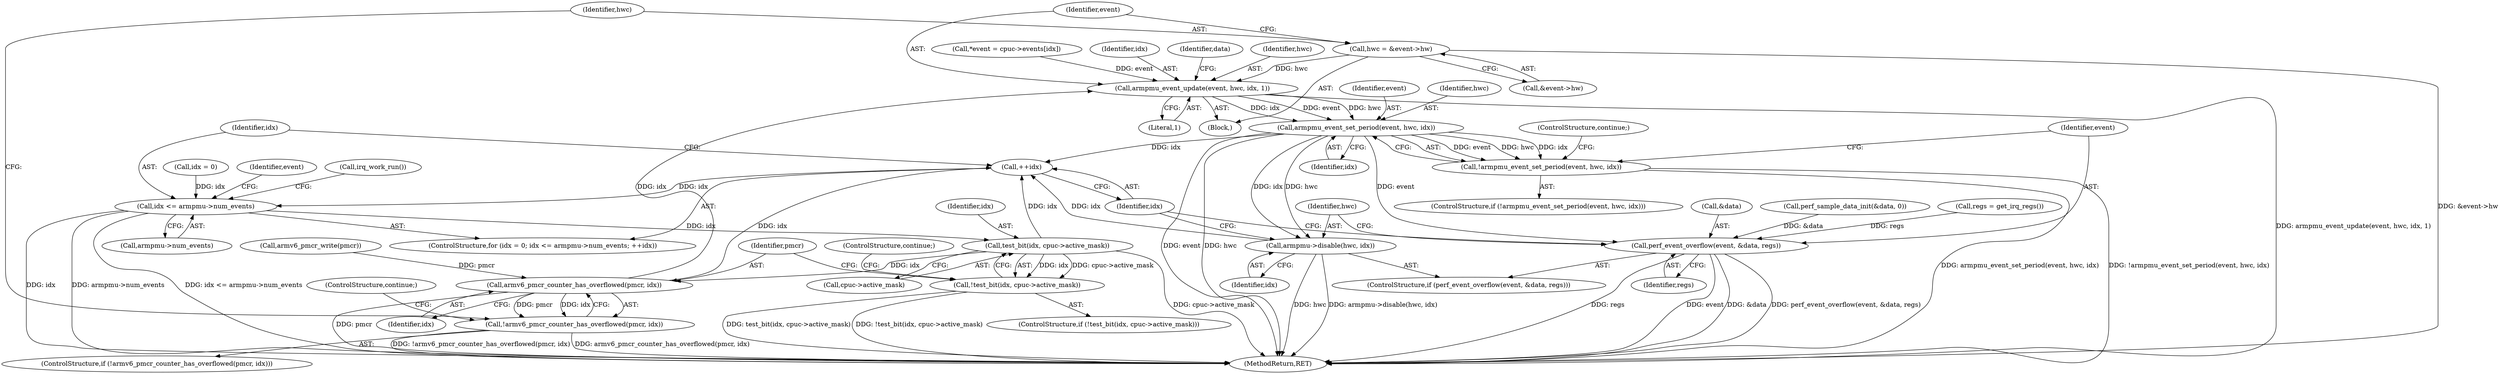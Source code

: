 digraph "0_linux_a8b0ca17b80e92faab46ee7179ba9e99ccb61233_0@pointer" {
"1000170" [label="(Call,hwc = &event->hw)"];
"1000176" [label="(Call,armpmu_event_update(event, hwc, idx, 1))"];
"1000192" [label="(Call,armpmu_event_set_period(event, hwc, idx))"];
"1000144" [label="(Call,++idx)"];
"1000139" [label="(Call,idx <= armpmu->num_events)"];
"1000158" [label="(Call,test_bit(idx, cpuc->active_mask))"];
"1000157" [label="(Call,!test_bit(idx, cpuc->active_mask))"];
"1000166" [label="(Call,armv6_pmcr_counter_has_overflowed(pmcr, idx))"];
"1000165" [label="(Call,!armv6_pmcr_counter_has_overflowed(pmcr, idx))"];
"1000191" [label="(Call,!armpmu_event_set_period(event, hwc, idx))"];
"1000198" [label="(Call,perf_event_overflow(event, &data, regs))"];
"1000203" [label="(Call,armpmu->disable(hwc, idx))"];
"1000140" [label="(Identifier,idx)"];
"1000177" [label="(Identifier,event)"];
"1000148" [label="(Call,*event = cpuc->events[idx])"];
"1000172" [label="(Call,&event->hw)"];
"1000159" [label="(Identifier,idx)"];
"1000167" [label="(Identifier,pmcr)"];
"1000170" [label="(Call,hwc = &event->hw)"];
"1000203" [label="(Call,armpmu->disable(hwc, idx))"];
"1000136" [label="(Call,idx = 0)"];
"1000190" [label="(ControlStructure,if (!armpmu_event_set_period(event, hwc, idx)))"];
"1000139" [label="(Call,idx <= armpmu->num_events)"];
"1000192" [label="(Call,armpmu_event_set_period(event, hwc, idx))"];
"1000179" [label="(Identifier,idx)"];
"1000145" [label="(Identifier,idx)"];
"1000171" [label="(Identifier,hwc)"];
"1000169" [label="(ControlStructure,continue;)"];
"1000193" [label="(Identifier,event)"];
"1000202" [label="(Identifier,regs)"];
"1000121" [label="(Call,regs = get_irq_regs())"];
"1000183" [label="(Identifier,data)"];
"1000144" [label="(Call,++idx)"];
"1000204" [label="(Identifier,hwc)"];
"1000168" [label="(Identifier,idx)"];
"1000146" [label="(Block,)"];
"1000135" [label="(ControlStructure,for (idx = 0; idx <= armpmu->num_events; ++idx))"];
"1000124" [label="(Call,armv6_pmcr_write(pmcr))"];
"1000156" [label="(ControlStructure,if (!test_bit(idx, cpuc->active_mask)))"];
"1000176" [label="(Call,armpmu_event_update(event, hwc, idx, 1))"];
"1000149" [label="(Identifier,event)"];
"1000197" [label="(ControlStructure,if (perf_event_overflow(event, &data, regs)))"];
"1000163" [label="(ControlStructure,continue;)"];
"1000164" [label="(ControlStructure,if (!armv6_pmcr_counter_has_overflowed(pmcr, idx)))"];
"1000196" [label="(ControlStructure,continue;)"];
"1000160" [label="(Call,cpuc->active_mask)"];
"1000199" [label="(Identifier,event)"];
"1000158" [label="(Call,test_bit(idx, cpuc->active_mask))"];
"1000165" [label="(Call,!armv6_pmcr_counter_has_overflowed(pmcr, idx))"];
"1000166" [label="(Call,armv6_pmcr_counter_has_overflowed(pmcr, idx))"];
"1000191" [label="(Call,!armpmu_event_set_period(event, hwc, idx))"];
"1000200" [label="(Call,&data)"];
"1000209" [label="(MethodReturn,RET)"];
"1000178" [label="(Identifier,hwc)"];
"1000157" [label="(Call,!test_bit(idx, cpuc->active_mask))"];
"1000195" [label="(Identifier,idx)"];
"1000206" [label="(Call,irq_work_run())"];
"1000205" [label="(Identifier,idx)"];
"1000141" [label="(Call,armpmu->num_events)"];
"1000180" [label="(Literal,1)"];
"1000194" [label="(Identifier,hwc)"];
"1000198" [label="(Call,perf_event_overflow(event, &data, regs))"];
"1000126" [label="(Call,perf_sample_data_init(&data, 0))"];
"1000170" -> "1000146"  [label="AST: "];
"1000170" -> "1000172"  [label="CFG: "];
"1000171" -> "1000170"  [label="AST: "];
"1000172" -> "1000170"  [label="AST: "];
"1000177" -> "1000170"  [label="CFG: "];
"1000170" -> "1000209"  [label="DDG: &event->hw"];
"1000170" -> "1000176"  [label="DDG: hwc"];
"1000176" -> "1000146"  [label="AST: "];
"1000176" -> "1000180"  [label="CFG: "];
"1000177" -> "1000176"  [label="AST: "];
"1000178" -> "1000176"  [label="AST: "];
"1000179" -> "1000176"  [label="AST: "];
"1000180" -> "1000176"  [label="AST: "];
"1000183" -> "1000176"  [label="CFG: "];
"1000176" -> "1000209"  [label="DDG: armpmu_event_update(event, hwc, idx, 1)"];
"1000148" -> "1000176"  [label="DDG: event"];
"1000166" -> "1000176"  [label="DDG: idx"];
"1000176" -> "1000192"  [label="DDG: event"];
"1000176" -> "1000192"  [label="DDG: hwc"];
"1000176" -> "1000192"  [label="DDG: idx"];
"1000192" -> "1000191"  [label="AST: "];
"1000192" -> "1000195"  [label="CFG: "];
"1000193" -> "1000192"  [label="AST: "];
"1000194" -> "1000192"  [label="AST: "];
"1000195" -> "1000192"  [label="AST: "];
"1000191" -> "1000192"  [label="CFG: "];
"1000192" -> "1000209"  [label="DDG: hwc"];
"1000192" -> "1000209"  [label="DDG: event"];
"1000192" -> "1000144"  [label="DDG: idx"];
"1000192" -> "1000191"  [label="DDG: event"];
"1000192" -> "1000191"  [label="DDG: hwc"];
"1000192" -> "1000191"  [label="DDG: idx"];
"1000192" -> "1000198"  [label="DDG: event"];
"1000192" -> "1000203"  [label="DDG: hwc"];
"1000192" -> "1000203"  [label="DDG: idx"];
"1000144" -> "1000135"  [label="AST: "];
"1000144" -> "1000145"  [label="CFG: "];
"1000145" -> "1000144"  [label="AST: "];
"1000140" -> "1000144"  [label="CFG: "];
"1000144" -> "1000139"  [label="DDG: idx"];
"1000158" -> "1000144"  [label="DDG: idx"];
"1000166" -> "1000144"  [label="DDG: idx"];
"1000203" -> "1000144"  [label="DDG: idx"];
"1000139" -> "1000135"  [label="AST: "];
"1000139" -> "1000141"  [label="CFG: "];
"1000140" -> "1000139"  [label="AST: "];
"1000141" -> "1000139"  [label="AST: "];
"1000149" -> "1000139"  [label="CFG: "];
"1000206" -> "1000139"  [label="CFG: "];
"1000139" -> "1000209"  [label="DDG: armpmu->num_events"];
"1000139" -> "1000209"  [label="DDG: idx <= armpmu->num_events"];
"1000139" -> "1000209"  [label="DDG: idx"];
"1000136" -> "1000139"  [label="DDG: idx"];
"1000139" -> "1000158"  [label="DDG: idx"];
"1000158" -> "1000157"  [label="AST: "];
"1000158" -> "1000160"  [label="CFG: "];
"1000159" -> "1000158"  [label="AST: "];
"1000160" -> "1000158"  [label="AST: "];
"1000157" -> "1000158"  [label="CFG: "];
"1000158" -> "1000209"  [label="DDG: cpuc->active_mask"];
"1000158" -> "1000157"  [label="DDG: idx"];
"1000158" -> "1000157"  [label="DDG: cpuc->active_mask"];
"1000158" -> "1000166"  [label="DDG: idx"];
"1000157" -> "1000156"  [label="AST: "];
"1000163" -> "1000157"  [label="CFG: "];
"1000167" -> "1000157"  [label="CFG: "];
"1000157" -> "1000209"  [label="DDG: !test_bit(idx, cpuc->active_mask)"];
"1000157" -> "1000209"  [label="DDG: test_bit(idx, cpuc->active_mask)"];
"1000166" -> "1000165"  [label="AST: "];
"1000166" -> "1000168"  [label="CFG: "];
"1000167" -> "1000166"  [label="AST: "];
"1000168" -> "1000166"  [label="AST: "];
"1000165" -> "1000166"  [label="CFG: "];
"1000166" -> "1000209"  [label="DDG: pmcr"];
"1000166" -> "1000165"  [label="DDG: pmcr"];
"1000166" -> "1000165"  [label="DDG: idx"];
"1000124" -> "1000166"  [label="DDG: pmcr"];
"1000165" -> "1000164"  [label="AST: "];
"1000169" -> "1000165"  [label="CFG: "];
"1000171" -> "1000165"  [label="CFG: "];
"1000165" -> "1000209"  [label="DDG: armv6_pmcr_counter_has_overflowed(pmcr, idx)"];
"1000165" -> "1000209"  [label="DDG: !armv6_pmcr_counter_has_overflowed(pmcr, idx)"];
"1000191" -> "1000190"  [label="AST: "];
"1000196" -> "1000191"  [label="CFG: "];
"1000199" -> "1000191"  [label="CFG: "];
"1000191" -> "1000209"  [label="DDG: !armpmu_event_set_period(event, hwc, idx)"];
"1000191" -> "1000209"  [label="DDG: armpmu_event_set_period(event, hwc, idx)"];
"1000198" -> "1000197"  [label="AST: "];
"1000198" -> "1000202"  [label="CFG: "];
"1000199" -> "1000198"  [label="AST: "];
"1000200" -> "1000198"  [label="AST: "];
"1000202" -> "1000198"  [label="AST: "];
"1000204" -> "1000198"  [label="CFG: "];
"1000145" -> "1000198"  [label="CFG: "];
"1000198" -> "1000209"  [label="DDG: event"];
"1000198" -> "1000209"  [label="DDG: &data"];
"1000198" -> "1000209"  [label="DDG: perf_event_overflow(event, &data, regs)"];
"1000198" -> "1000209"  [label="DDG: regs"];
"1000126" -> "1000198"  [label="DDG: &data"];
"1000121" -> "1000198"  [label="DDG: regs"];
"1000203" -> "1000197"  [label="AST: "];
"1000203" -> "1000205"  [label="CFG: "];
"1000204" -> "1000203"  [label="AST: "];
"1000205" -> "1000203"  [label="AST: "];
"1000145" -> "1000203"  [label="CFG: "];
"1000203" -> "1000209"  [label="DDG: armpmu->disable(hwc, idx)"];
"1000203" -> "1000209"  [label="DDG: hwc"];
}
